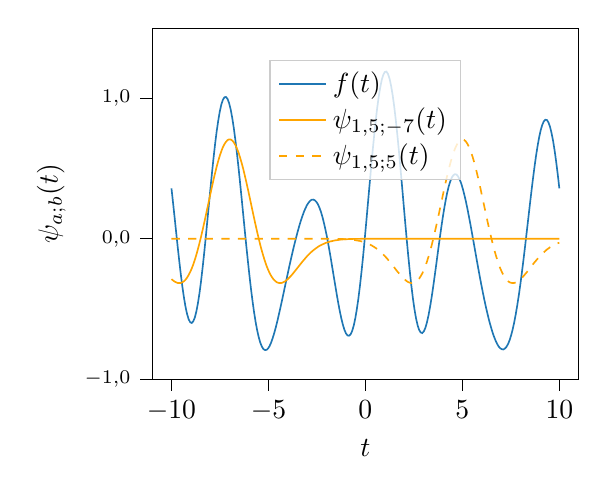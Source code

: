 % This file was created with tikzplotlib v0.10.1.
\begin{tikzpicture}

\definecolor{darkgray176}{RGB}{176,176,176}
\definecolor{lightgray204}{RGB}{204,204,204}
\definecolor{orange}{RGB}{255,165,0}
\definecolor{steelblue31119180}{RGB}{31,119,180}

\begin{axis}[
legend cell align={left},
legend style={
  fill opacity=0.8,
  draw opacity=1,
  text opacity=1,
  at={(0.5,0.91)},
  anchor=north,
  draw=lightgray204
},
tick align=outside,
tick pos=left,
width=7cm,
x grid style={darkgray176},
xlabel={\(\displaystyle t\)},
xmin=-11, xmax=11,
xtick style={color=black},
y grid style={darkgray176},
ylabel={\(\displaystyle \psi_{a;b}(t)\)},
ymin=-1.0, ymax=1.5,
ytick style={color=black},
y tick label style={
    font=\scriptsize,
    /pgf/number format/.cd,
    use comma,
    fixed,
    fixed zerofill,
    precision=1,
    scaled ticks=false,
    /tikz/.cd
  },
]
\addplot [semithick, steelblue31119180]
table {%
-10 0.359
-9.92 0.257
-9.839 0.152
-9.759 0.046
-9.679 -0.059
-9.598 -0.16
-9.518 -0.255
-9.438 -0.342
-9.357 -0.419
-9.277 -0.485
-9.197 -0.536
-9.116 -0.573
-9.036 -0.595
-8.956 -0.6
-8.876 -0.588
-8.795 -0.561
-8.715 -0.517
-8.635 -0.458
-8.554 -0.386
-8.474 -0.301
-8.394 -0.205
-8.313 -0.101
-8.233 0.01
-8.153 0.125
-8.072 0.241
-7.992 0.357
-7.912 0.469
-7.831 0.576
-7.751 0.675
-7.671 0.764
-7.59 0.841
-7.51 0.906
-7.43 0.956
-7.349 0.99
-7.269 1.008
-7.189 1.01
-7.108 0.996
-7.028 0.966
-6.948 0.921
-6.867 0.861
-6.787 0.789
-6.707 0.705
-6.627 0.612
-6.546 0.51
-6.466 0.403
-6.386 0.292
-6.305 0.179
-6.225 0.065
-6.145 -0.046
-6.064 -0.154
-5.984 -0.257
-5.904 -0.354
-5.823 -0.442
-5.743 -0.522
-5.663 -0.592
-5.582 -0.652
-5.502 -0.701
-5.422 -0.74
-5.341 -0.768
-5.261 -0.786
-5.181 -0.793
-5.1 -0.792
-5.02 -0.782
-4.94 -0.764
-4.859 -0.739
-4.779 -0.707
-4.699 -0.671
-4.618 -0.63
-4.538 -0.585
-4.458 -0.537
-4.378 -0.488
-4.297 -0.437
-4.217 -0.385
-4.137 -0.333
-4.056 -0.281
-3.976 -0.23
-3.896 -0.179
-3.815 -0.13
-3.735 -0.082
-3.655 -0.036
-3.574 0.008
-3.494 0.05
-3.414 0.09
-3.333 0.127
-3.253 0.16
-3.173 0.191
-3.092 0.217
-3.012 0.24
-2.932 0.257
-2.851 0.27
-2.771 0.278
-2.691 0.279
-2.61 0.274
-2.53 0.263
-2.45 0.246
-2.369 0.221
-2.289 0.19
-2.209 0.152
-2.129 0.107
-2.048 0.057
-1.968 0.002
-1.888 -0.059
-1.807 -0.122
-1.727 -0.189
-1.647 -0.256
-1.566 -0.324
-1.486 -0.39
-1.406 -0.454
-1.325 -0.513
-1.245 -0.566
-1.165 -0.611
-1.084 -0.648
-1.004 -0.674
-0.924 -0.689
-0.843 -0.691
-0.763 -0.681
-0.683 -0.657
-0.602 -0.619
-0.522 -0.567
-0.442 -0.502
-0.361 -0.424
-0.281 -0.335
-0.201 -0.235
-0.12 -0.126
-0.04 -0.009
0.04 0.113
0.12 0.238
0.201 0.364
0.281 0.488
0.361 0.609
0.442 0.723
0.522 0.83
0.602 0.926
0.683 1.009
0.763 1.078
0.843 1.132
0.924 1.169
1.004 1.189
1.084 1.191
1.165 1.174
1.245 1.14
1.325 1.089
1.406 1.022
1.486 0.941
1.566 0.846
1.647 0.74
1.727 0.625
1.807 0.503
1.888 0.377
1.968 0.249
2.048 0.122
2.129 -0.003
2.209 -0.122
2.289 -0.233
2.369 -0.335
2.45 -0.425
2.53 -0.503
2.61 -0.567
2.691 -0.616
2.771 -0.65
2.851 -0.668
2.932 -0.672
3.012 -0.66
3.092 -0.635
3.173 -0.596
3.253 -0.546
3.333 -0.486
3.414 -0.418
3.494 -0.343
3.574 -0.263
3.655 -0.181
3.735 -0.097
3.815 -0.015
3.896 0.065
3.976 0.14
4.056 0.21
4.137 0.273
4.217 0.328
4.297 0.374
4.378 0.41
4.458 0.437
4.538 0.453
4.618 0.46
4.699 0.457
4.779 0.444
4.859 0.423
4.94 0.394
5.02 0.357
5.1 0.314
5.181 0.266
5.261 0.213
5.341 0.156
5.422 0.097
5.502 0.035
5.582 -0.027
5.663 -0.09
5.743 -0.153
5.823 -0.214
5.904 -0.275
5.984 -0.333
6.064 -0.389
6.145 -0.443
6.225 -0.494
6.305 -0.541
6.386 -0.586
6.466 -0.626
6.546 -0.663
6.627 -0.696
6.707 -0.724
6.787 -0.748
6.867 -0.767
6.948 -0.78
7.028 -0.787
7.108 -0.789
7.189 -0.783
7.269 -0.771
7.349 -0.752
7.43 -0.725
7.51 -0.69
7.59 -0.648
7.671 -0.597
7.751 -0.539
7.831 -0.473
7.912 -0.401
7.992 -0.322
8.072 -0.237
8.153 -0.147
8.233 -0.054
8.313 0.042
8.394 0.139
8.474 0.236
8.554 0.33
8.635 0.422
8.715 0.508
8.795 0.588
8.876 0.659
8.956 0.721
9.036 0.772
9.116 0.81
9.197 0.836
9.277 0.848
9.357 0.846
9.438 0.829
9.518 0.798
9.598 0.753
9.679 0.696
9.759 0.626
9.839 0.546
9.92 0.456
10 0.359
};
\addlegendentry{$f(t)$}
\addplot [semithick, orange]
table {%
-10 -0.288
-9.92 -0.297
-9.839 -0.305
-9.759 -0.311
-9.679 -0.315
-9.598 -0.316
-9.518 -0.315
-9.438 -0.31
-9.357 -0.303
-9.277 -0.292
-9.197 -0.277
-9.116 -0.259
-9.036 -0.237
-8.956 -0.212
-8.876 -0.183
-8.795 -0.15
-8.715 -0.113
-8.635 -0.073
-8.554 -0.03
-8.474 0.015
-8.394 0.063
-8.313 0.113
-8.233 0.164
-8.153 0.216
-8.072 0.268
-7.992 0.32
-7.912 0.371
-7.831 0.421
-7.751 0.468
-7.671 0.513
-7.59 0.554
-7.51 0.591
-7.43 0.624
-7.349 0.652
-7.269 0.674
-7.189 0.691
-7.108 0.703
-7.028 0.708
-6.948 0.707
-6.867 0.7
-6.787 0.687
-6.707 0.668
-6.627 0.644
-6.546 0.615
-6.466 0.58
-6.386 0.542
-6.305 0.5
-6.225 0.454
-6.145 0.406
-6.064 0.356
-5.984 0.305
-5.904 0.253
-5.823 0.2
-5.743 0.148
-5.663 0.098
-5.582 0.048
-5.502 0.001
-5.422 -0.044
-5.341 -0.086
-5.261 -0.124
-5.181 -0.16
-5.1 -0.192
-5.02 -0.22
-4.94 -0.244
-4.859 -0.265
-4.779 -0.282
-4.699 -0.295
-4.618 -0.305
-4.538 -0.312
-4.458 -0.315
-4.378 -0.316
-4.297 -0.314
-4.217 -0.309
-4.137 -0.303
-4.056 -0.294
-3.976 -0.284
-3.896 -0.273
-3.815 -0.261
-3.735 -0.248
-3.655 -0.234
-3.574 -0.22
-3.494 -0.206
-3.414 -0.192
-3.333 -0.178
-3.253 -0.164
-3.173 -0.151
-3.092 -0.138
-3.012 -0.125
-2.932 -0.114
-2.851 -0.103
-2.771 -0.092
-2.691 -0.083
-2.61 -0.074
-2.53 -0.066
-2.45 -0.058
-2.369 -0.051
-2.289 -0.045
-2.209 -0.04
-2.129 -0.035
-2.048 -0.03
-1.968 -0.026
-1.888 -0.023
-1.807 -0.019
-1.727 -0.017
-1.647 -0.014
-1.566 -0.012
-1.486 -0.01
-1.406 -0.009
-1.325 -0.007
-1.245 -0.006
-1.165 -0.005
-1.084 -0.004
-1.004 -0.004
-0.924 -0.003
-0.843 -0.002
-0.763 -0.002
-0.683 -0.002
-0.602 -0.001
-0.522 -0.001
-0.442 -0.001
-0.361 -0.001
-0.281 -0.001
-0.201 -0.0
-0.12 -0.0
-0.04 -0.0
0.04 -0.0
0.12 -0.0
0.201 -0.0
0.281 -0.0
0.361 -9.627e-05
0.442 -7.561e-05
0.522 -5.92e-05
0.602 -4.62e-05
0.683 -3.595e-05
0.763 -2.788e-05
0.843 -2.156e-05
0.924 -1.662e-05
1.004 -1.277e-05
1.084 -9.783e-06
1.165 -7.472e-06
1.245 -5.689e-06
1.325 -4.318e-06
1.406 -3.267e-06
1.486 -2.465e-06
1.566 -1.854e-06
1.647 -1.39e-06
1.727 -1.039e-06
1.807 -7.742e-07
1.888 -5.752e-07
1.968 -4.26e-07
2.048 -3.146e-07
2.129 -2.316e-07
2.209 -1.7e-07
2.289 -1.244e-07
2.369 -9.074e-08
2.45 -6.599e-08
2.53 -4.785e-08
2.61 -3.46e-08
2.691 -2.493e-08
2.771 -1.792e-08
2.851 -1.284e-08
2.932 -9.169e-09
3.012 -6.53e-09
3.092 -4.636e-09
3.173 -3.282e-09
3.253 -2.316e-09
3.333 -1.63e-09
3.414 -1.143e-09
3.494 -7.996e-10
3.574 -5.576e-10
3.655 -3.877e-10
3.735 -2.687e-10
3.815 -1.857e-10
3.896 -1.28e-10
3.976 -8.791e-11
4.056 -6.022e-11
4.137 -4.112e-11
4.217 -2.8e-11
4.297 -1.901e-11
4.378 -1.287e-11
4.458 -8.683e-12
4.538 -5.842e-12
4.618 -3.919e-12
4.699 -2.621e-12
4.779 -1.748e-12
4.859 -1.162e-12
4.94 -7.705e-13
5.02 -5.093e-13
5.1 -3.356e-13
5.181 -2.205e-13
5.261 -1.445e-13
5.341 -9.438e-14
5.422 -6.146e-14
5.502 -3.991e-14
5.582 -2.584e-14
5.663 -1.668e-14
5.743 -1.074e-14
5.823 -6.89e-15
5.904 -4.408e-15
5.984 -2.812e-15
6.064 -1.789e-15
6.145 -1.134e-15
6.225 -7.174e-16
6.305 -4.523e-16
6.386 -2.843e-16
6.466 -1.782e-16
6.546 -1.114e-16
6.627 -6.939e-17
6.707 -4.311e-17
6.787 -2.671e-17
6.867 -1.649e-17
6.948 -1.016e-17
7.028 -6.237e-18
7.108 -3.818e-18
7.189 -2.331e-18
7.269 -1.419e-18
7.349 -8.609e-19
7.43 -5.209e-19
7.51 -3.143e-19
7.59 -1.891e-19
7.671 -1.134e-19
7.751 -6.781e-20
7.831 -4.043e-20
7.912 -2.404e-20
7.992 -1.425e-20
8.072 -8.423e-21
8.153 -4.964e-21
8.233 -2.917e-21
8.313 -1.709e-21
8.394 -9.984e-22
8.474 -5.815e-22
8.554 -3.378e-22
8.635 -1.956e-22
8.715 -1.129e-22
8.795 -6.502e-23
8.876 -3.732e-23
8.956 -2.136e-23
9.036 -1.219e-23
9.116 -6.937e-24
9.197 -3.936e-24
9.277 -2.227e-24
9.357 -1.256e-24
9.438 -7.064e-25
9.518 -3.962e-25
9.598 -2.215e-25
9.679 -1.235e-25
9.759 -6.866e-26
9.839 -3.806e-26
9.92 -2.103e-26
10 -1.159e-26
};
\addlegendentry{$\psi_{1{,}5; -7}(t)$}
\addplot [semithick, orange, dashed]
table {%
-10 -1.352e-20
-9.92 -2.282e-20
-9.839 -3.839e-20
-9.759 -6.44e-20
-9.679 -1.077e-19
-9.598 -1.797e-19
-9.518 -2.987e-19
-9.438 -4.953e-19
-9.357 -8.188e-19
-9.277 -1.35e-18
-9.197 -2.218e-18
-9.116 -3.635e-18
-9.036 -5.939e-18
-8.956 -9.675e-18
-8.876 -1.572e-17
-8.795 -2.545e-17
-8.715 -4.11e-17
-8.635 -6.618e-17
-8.554 -1.062e-16
-8.474 -1.7e-16
-8.394 -2.714e-16
-8.313 -4.318e-16
-8.233 -6.851e-16
-8.153 -1.084e-15
-8.072 -1.709e-15
-7.992 -2.688e-15
-7.912 -4.215e-15
-7.831 -6.59e-15
-7.751 -1.027e-14
-7.671 -1.596e-14
-7.59 -2.474e-14
-7.51 -3.822e-14
-7.43 -5.887e-14
-7.349 -9.043e-14
-7.269 -1.385e-13
-7.189 -2.114e-13
-7.108 -3.219e-13
-7.028 -4.886e-13
-6.948 -7.394e-13
-6.867 -1.116e-12
-6.787 -1.678e-12
-6.707 -2.518e-12
-6.627 -3.765e-12
-6.546 -5.614e-12
-6.466 -8.346e-12
-6.386 -1.237e-11
-6.305 -1.828e-11
-6.225 -2.694e-11
-6.145 -3.958e-11
-6.064 -5.797e-11
-5.984 -8.466e-11
-5.904 -1.233e-10
-5.823 -1.789e-10
-5.743 -2.59e-10
-5.663 -3.738e-10
-5.582 -5.377e-10
-5.502 -7.714e-10
-5.422 -1.103e-09
-5.341 -1.573e-09
-5.261 -2.236e-09
-5.181 -3.17e-09
-5.1 -4.479e-09
-5.02 -6.311e-09
-4.94 -8.864e-09
-4.859 -1.241e-08
-4.779 -1.733e-08
-4.699 -2.413e-08
-4.618 -3.349e-08
-4.538 -4.633e-08
-4.458 -6.392e-08
-4.378 -8.791e-08
-4.297 -1.205e-07
-4.217 -1.648e-07
-4.137 -2.246e-07
-4.056 -3.051e-07
-3.976 -4.133e-07
-3.896 -5.582e-07
-3.815 -7.516e-07
-3.735 -1.009e-06
-3.655 -1.35e-06
-3.574 -1.801e-06
-3.494 -2.396e-06
-3.414 -3.177e-06
-3.333 -4.2e-06
-3.253 -5.535e-06
-3.173 -7.272e-06
-3.092 -9.524e-06
-3.012 -1.244e-05
-2.932 -1.619e-05
-2.851 -2.101e-05
-2.771 -2.718e-05
-2.691 -3.505e-05
-2.61 -4.506e-05
-2.53 -5.776e-05
-2.45 -7.379e-05
-2.369 -9.399e-05
-2.289 -0.0
-2.209 -0.0
-2.129 -0.0
-2.048 -0.0
-1.968 -0.0
-1.888 -0.0
-1.807 -0.0
-1.727 -0.001
-1.647 -0.001
-1.566 -0.001
-1.486 -0.001
-1.406 -0.001
-1.325 -0.002
-1.245 -0.002
-1.165 -0.002
-1.084 -0.003
-1.004 -0.004
-0.924 -0.004
-0.843 -0.005
-0.763 -0.006
-0.683 -0.007
-0.602 -0.009
-0.522 -0.01
-0.442 -0.012
-0.361 -0.014
-0.281 -0.016
-0.201 -0.019
-0.12 -0.022
-0.04 -0.026
0.04 -0.03
0.12 -0.034
0.201 -0.039
0.281 -0.045
0.361 -0.051
0.442 -0.058
0.522 -0.065
0.602 -0.073
0.683 -0.082
0.763 -0.091
0.843 -0.102
0.924 -0.113
1.004 -0.124
1.084 -0.136
1.165 -0.149
1.245 -0.163
1.325 -0.176
1.406 -0.19
1.486 -0.204
1.566 -0.219
1.647 -0.233
1.727 -0.246
1.807 -0.26
1.888 -0.272
1.968 -0.283
2.048 -0.293
2.129 -0.302
2.209 -0.309
2.289 -0.313
2.369 -0.316
2.45 -0.316
2.53 -0.312
2.61 -0.306
2.691 -0.297
2.771 -0.284
2.851 -0.267
2.932 -0.247
3.012 -0.223
3.092 -0.195
3.173 -0.163
3.253 -0.128
3.333 -0.09
3.414 -0.048
3.494 -0.003
3.574 0.044
3.655 0.093
3.735 0.143
3.815 0.195
3.896 0.247
3.976 0.299
4.056 0.351
4.137 0.401
4.217 0.45
4.297 0.495
4.378 0.538
4.458 0.577
4.538 0.611
4.618 0.641
4.699 0.666
4.779 0.685
4.859 0.699
4.94 0.706
5.02 0.708
5.1 0.703
5.181 0.693
5.261 0.676
5.341 0.654
5.422 0.627
5.502 0.595
5.582 0.558
5.663 0.517
5.743 0.473
5.823 0.426
5.904 0.376
5.984 0.325
6.064 0.273
6.145 0.221
6.225 0.169
6.305 0.118
6.386 0.068
6.466 0.02
6.546 -0.026
6.627 -0.069
6.707 -0.109
6.787 -0.146
6.867 -0.179
6.948 -0.209
7.028 -0.235
7.108 -0.257
7.189 -0.276
7.269 -0.291
7.349 -0.302
7.43 -0.31
7.51 -0.314
7.59 -0.316
7.671 -0.315
7.751 -0.311
7.831 -0.306
7.912 -0.298
7.992 -0.289
8.072 -0.278
8.153 -0.266
8.233 -0.253
8.313 -0.24
8.394 -0.226
8.474 -0.211
8.554 -0.197
8.635 -0.183
8.715 -0.169
8.795 -0.156
8.876 -0.143
8.956 -0.13
9.036 -0.118
9.116 -0.107
9.197 -0.097
9.277 -0.087
9.357 -0.077
9.438 -0.069
9.518 -0.061
9.598 -0.054
9.679 -0.048
9.759 -0.042
9.839 -0.037
9.92 -0.032
10 -0.028
};
\addlegendentry{$\psi_{1{,}5; 5}(t)$}
\end{axis}

\end{tikzpicture}
